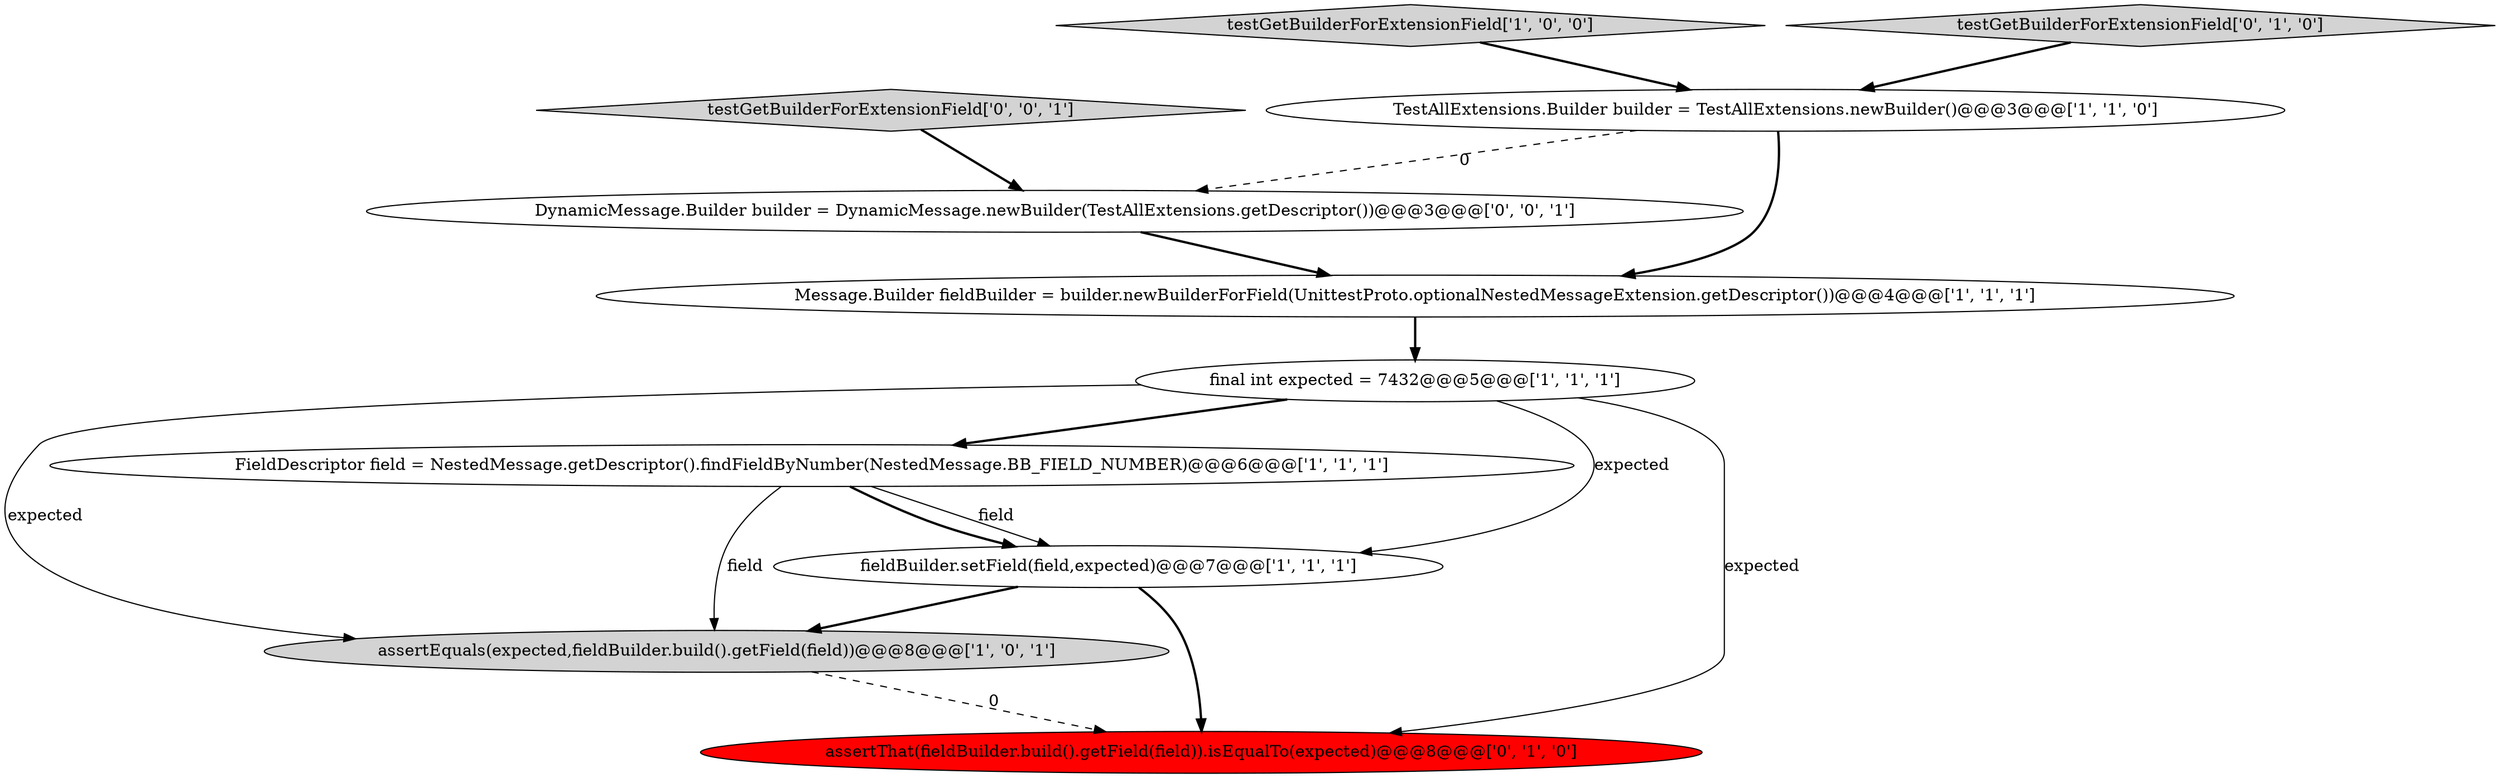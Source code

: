 digraph {
6 [style = filled, label = "testGetBuilderForExtensionField['1', '0', '0']", fillcolor = lightgray, shape = diamond image = "AAA0AAABBB1BBB"];
8 [style = filled, label = "assertThat(fieldBuilder.build().getField(field)).isEqualTo(expected)@@@8@@@['0', '1', '0']", fillcolor = red, shape = ellipse image = "AAA1AAABBB2BBB"];
7 [style = filled, label = "testGetBuilderForExtensionField['0', '1', '0']", fillcolor = lightgray, shape = diamond image = "AAA0AAABBB2BBB"];
4 [style = filled, label = "FieldDescriptor field = NestedMessage.getDescriptor().findFieldByNumber(NestedMessage.BB_FIELD_NUMBER)@@@6@@@['1', '1', '1']", fillcolor = white, shape = ellipse image = "AAA0AAABBB1BBB"];
0 [style = filled, label = "Message.Builder fieldBuilder = builder.newBuilderForField(UnittestProto.optionalNestedMessageExtension.getDescriptor())@@@4@@@['1', '1', '1']", fillcolor = white, shape = ellipse image = "AAA0AAABBB1BBB"];
5 [style = filled, label = "fieldBuilder.setField(field,expected)@@@7@@@['1', '1', '1']", fillcolor = white, shape = ellipse image = "AAA0AAABBB1BBB"];
9 [style = filled, label = "DynamicMessage.Builder builder = DynamicMessage.newBuilder(TestAllExtensions.getDescriptor())@@@3@@@['0', '0', '1']", fillcolor = white, shape = ellipse image = "AAA0AAABBB3BBB"];
10 [style = filled, label = "testGetBuilderForExtensionField['0', '0', '1']", fillcolor = lightgray, shape = diamond image = "AAA0AAABBB3BBB"];
1 [style = filled, label = "assertEquals(expected,fieldBuilder.build().getField(field))@@@8@@@['1', '0', '1']", fillcolor = lightgray, shape = ellipse image = "AAA0AAABBB1BBB"];
2 [style = filled, label = "final int expected = 7432@@@5@@@['1', '1', '1']", fillcolor = white, shape = ellipse image = "AAA0AAABBB1BBB"];
3 [style = filled, label = "TestAllExtensions.Builder builder = TestAllExtensions.newBuilder()@@@3@@@['1', '1', '0']", fillcolor = white, shape = ellipse image = "AAA0AAABBB1BBB"];
4->1 [style = solid, label="field"];
2->5 [style = solid, label="expected"];
6->3 [style = bold, label=""];
5->1 [style = bold, label=""];
5->8 [style = bold, label=""];
1->8 [style = dashed, label="0"];
10->9 [style = bold, label=""];
9->0 [style = bold, label=""];
4->5 [style = solid, label="field"];
3->9 [style = dashed, label="0"];
2->4 [style = bold, label=""];
4->5 [style = bold, label=""];
2->1 [style = solid, label="expected"];
7->3 [style = bold, label=""];
3->0 [style = bold, label=""];
0->2 [style = bold, label=""];
2->8 [style = solid, label="expected"];
}
